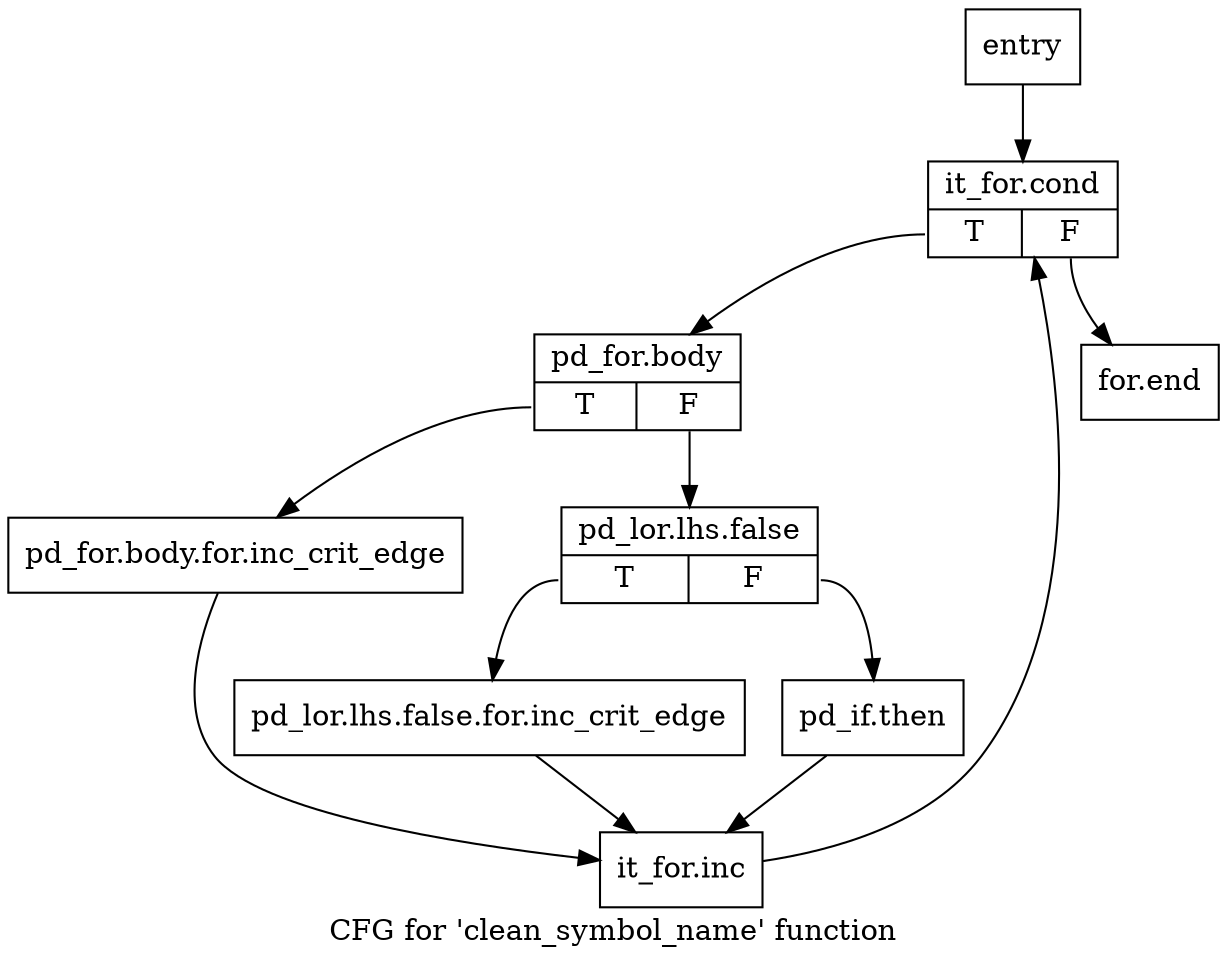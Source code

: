 digraph "CFG for 'clean_symbol_name' function" {
	label="CFG for 'clean_symbol_name' function";

	Node0x96b2dc0 [shape=record,label="{entry}"];
	Node0x96b2dc0 -> Node0x96b2e10;
	Node0x96b2e10 [shape=record,label="{it_for.cond|{<s0>T|<s1>F}}"];
	Node0x96b2e10:s0 -> Node0x96b2e60;
	Node0x96b2e10:s1 -> Node0x96b3040;
	Node0x96b2e60 [shape=record,label="{pd_for.body|{<s0>T|<s1>F}}"];
	Node0x96b2e60:s0 -> Node0x96b2eb0;
	Node0x96b2e60:s1 -> Node0x96b2f00;
	Node0x96b2eb0 [shape=record,label="{pd_for.body.for.inc_crit_edge}"];
	Node0x96b2eb0 -> Node0x96b2ff0;
	Node0x96b2f00 [shape=record,label="{pd_lor.lhs.false|{<s0>T|<s1>F}}"];
	Node0x96b2f00:s0 -> Node0x96b2f50;
	Node0x96b2f00:s1 -> Node0x96b2fa0;
	Node0x96b2f50 [shape=record,label="{pd_lor.lhs.false.for.inc_crit_edge}"];
	Node0x96b2f50 -> Node0x96b2ff0;
	Node0x96b2fa0 [shape=record,label="{pd_if.then}"];
	Node0x96b2fa0 -> Node0x96b2ff0;
	Node0x96b2ff0 [shape=record,label="{it_for.inc}"];
	Node0x96b2ff0 -> Node0x96b2e10;
	Node0x96b3040 [shape=record,label="{for.end}"];
}
